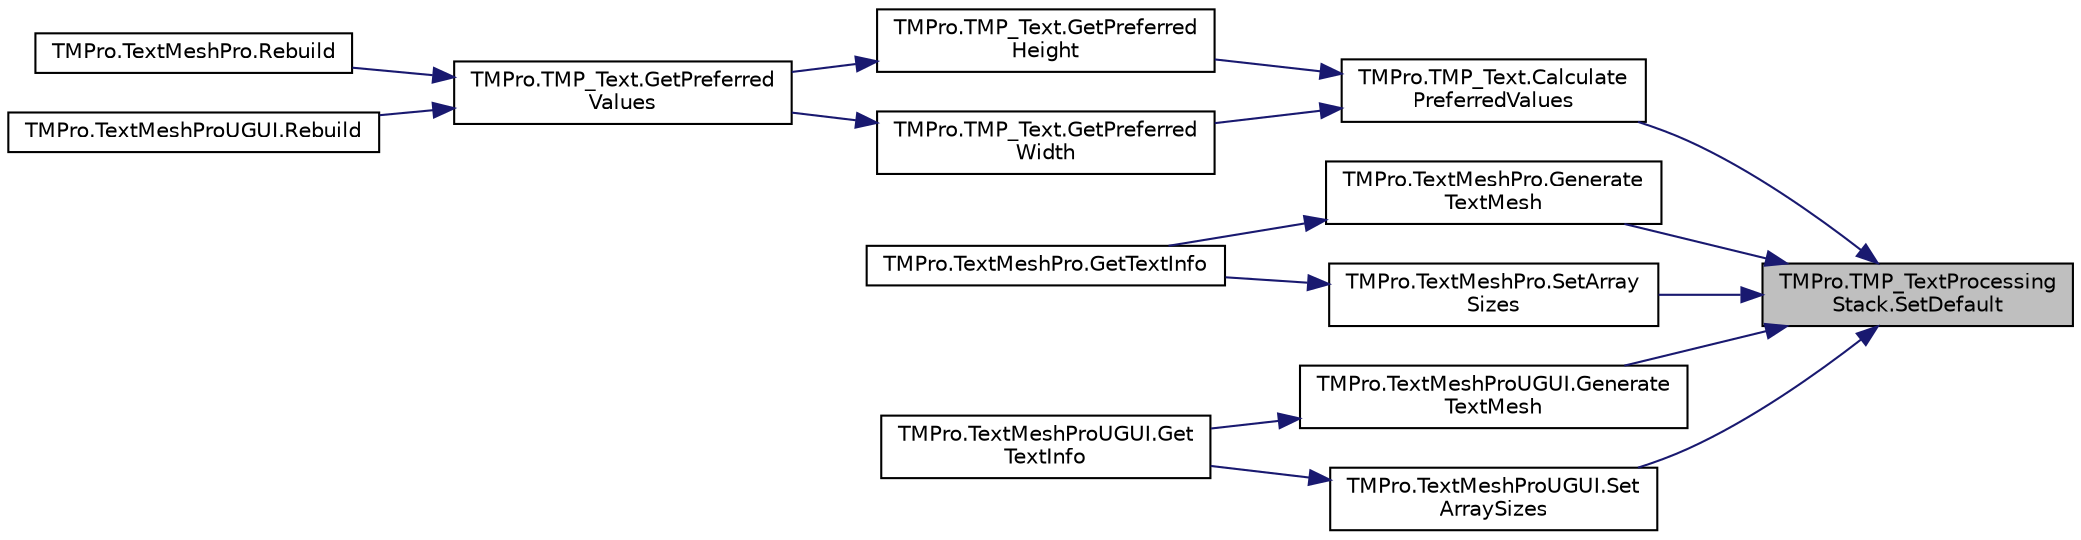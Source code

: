 digraph "TMPro.TMP_TextProcessingStack.SetDefault"
{
 // LATEX_PDF_SIZE
  edge [fontname="Helvetica",fontsize="10",labelfontname="Helvetica",labelfontsize="10"];
  node [fontname="Helvetica",fontsize="10",shape=record];
  rankdir="RL";
  Node1 [label="TMPro.TMP_TextProcessing\lStack.SetDefault",height=0.2,width=0.4,color="black", fillcolor="grey75", style="filled", fontcolor="black",tooltip="Function to set the first item on the stack and reset index."];
  Node1 -> Node2 [dir="back",color="midnightblue",fontsize="10",style="solid",fontname="Helvetica"];
  Node2 [label="TMPro.TMP_Text.Calculate\lPreferredValues",height=0.2,width=0.4,color="black", fillcolor="white", style="filled",URL="$class_t_m_pro_1_1_t_m_p___text.html#acc9b0abc219f02c05f5badfd0e649094",tooltip="Method to calculate the preferred width and height of the text object."];
  Node2 -> Node3 [dir="back",color="midnightblue",fontsize="10",style="solid",fontname="Helvetica"];
  Node3 [label="TMPro.TMP_Text.GetPreferred\lHeight",height=0.2,width=0.4,color="black", fillcolor="white", style="filled",URL="$class_t_m_pro_1_1_t_m_p___text.html#a754e5a230232f1ed55615e55a3ed32ad",tooltip="Method to calculate the preferred height of a text object."];
  Node3 -> Node4 [dir="back",color="midnightblue",fontsize="10",style="solid",fontname="Helvetica"];
  Node4 [label="TMPro.TMP_Text.GetPreferred\lValues",height=0.2,width=0.4,color="black", fillcolor="white", style="filled",URL="$class_t_m_pro_1_1_t_m_p___text.html#a9d3dbcb6ccf3ef97454b5ec89725eccb",tooltip="Function to Calculate the Preferred Width and Height of the text object."];
  Node4 -> Node5 [dir="back",color="midnightblue",fontsize="10",style="solid",fontname="Helvetica"];
  Node5 [label="TMPro.TextMeshPro.Rebuild",height=0.2,width=0.4,color="black", fillcolor="white", style="filled",URL="$class_t_m_pro_1_1_text_mesh_pro.html#a8ea12a256e97a7ab1d66945b5f3a0a88",tooltip=" "];
  Node4 -> Node6 [dir="back",color="midnightblue",fontsize="10",style="solid",fontname="Helvetica"];
  Node6 [label="TMPro.TextMeshProUGUI.Rebuild",height=0.2,width=0.4,color="black", fillcolor="white", style="filled",URL="$class_t_m_pro_1_1_text_mesh_pro_u_g_u_i.html#a963457c98b96eb2387dd43d40a7dcc57",tooltip=" "];
  Node2 -> Node7 [dir="back",color="midnightblue",fontsize="10",style="solid",fontname="Helvetica"];
  Node7 [label="TMPro.TMP_Text.GetPreferred\lWidth",height=0.2,width=0.4,color="black", fillcolor="white", style="filled",URL="$class_t_m_pro_1_1_t_m_p___text.html#abb5c80b9a45b89007024c857593e12c8",tooltip="Method to calculate the preferred width of a text object."];
  Node7 -> Node4 [dir="back",color="midnightblue",fontsize="10",style="solid",fontname="Helvetica"];
  Node1 -> Node8 [dir="back",color="midnightblue",fontsize="10",style="solid",fontname="Helvetica"];
  Node8 [label="TMPro.TextMeshPro.Generate\lTextMesh",height=0.2,width=0.4,color="black", fillcolor="white", style="filled",URL="$class_t_m_pro_1_1_text_mesh_pro.html#aa98e9ced224ca5ce5e71cbf213645128",tooltip="This is the main function that is responsible for creating / displaying the text."];
  Node8 -> Node9 [dir="back",color="midnightblue",fontsize="10",style="solid",fontname="Helvetica"];
  Node9 [label="TMPro.TextMeshPro.GetTextInfo",height=0.2,width=0.4,color="black", fillcolor="white", style="filled",URL="$class_t_m_pro_1_1_text_mesh_pro.html#a3652c1b48e8b425fc8a599aa05fad59e",tooltip="Function used to evaluate the length of a text string."];
  Node1 -> Node10 [dir="back",color="midnightblue",fontsize="10",style="solid",fontname="Helvetica"];
  Node10 [label="TMPro.TextMeshProUGUI.Generate\lTextMesh",height=0.2,width=0.4,color="black", fillcolor="white", style="filled",URL="$class_t_m_pro_1_1_text_mesh_pro_u_g_u_i.html#ae43d87969cffe98fbaea5edabc0d55dd",tooltip="This is the main function that is responsible for creating / displaying the text."];
  Node10 -> Node11 [dir="back",color="midnightblue",fontsize="10",style="solid",fontname="Helvetica"];
  Node11 [label="TMPro.TextMeshProUGUI.Get\lTextInfo",height=0.2,width=0.4,color="black", fillcolor="white", style="filled",URL="$class_t_m_pro_1_1_text_mesh_pro_u_g_u_i.html#a8232388d078ad69a9ea241fa15bd2fab",tooltip="Function used to evaluate the length of a text string."];
  Node1 -> Node12 [dir="back",color="midnightblue",fontsize="10",style="solid",fontname="Helvetica"];
  Node12 [label="TMPro.TextMeshPro.SetArray\lSizes",height=0.2,width=0.4,color="black", fillcolor="white", style="filled",URL="$class_t_m_pro_1_1_text_mesh_pro.html#aca89de99dcd34f8ac176b0eb4f5c11a5",tooltip="Method used to determine the number of visible characters and required buffer allocations."];
  Node12 -> Node9 [dir="back",color="midnightblue",fontsize="10",style="solid",fontname="Helvetica"];
  Node1 -> Node13 [dir="back",color="midnightblue",fontsize="10",style="solid",fontname="Helvetica"];
  Node13 [label="TMPro.TextMeshProUGUI.Set\lArraySizes",height=0.2,width=0.4,color="black", fillcolor="white", style="filled",URL="$class_t_m_pro_1_1_text_mesh_pro_u_g_u_i.html#a21f9430d070d5e79f87c6b62d41c571d",tooltip="Method used to determine the number of visible characters and required buffer allocations."];
  Node13 -> Node11 [dir="back",color="midnightblue",fontsize="10",style="solid",fontname="Helvetica"];
}
